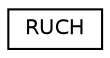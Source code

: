 digraph "Graphical Class Hierarchy"
{
  edge [fontname="Helvetica",fontsize="10",labelfontname="Helvetica",labelfontsize="10"];
  node [fontname="Helvetica",fontsize="10",shape=record];
  rankdir="LR";
  Node0 [label="RUCH",height=0.2,width=0.4,color="black", fillcolor="white", style="filled",URL="$class_r_u_c_h.html"];
}
